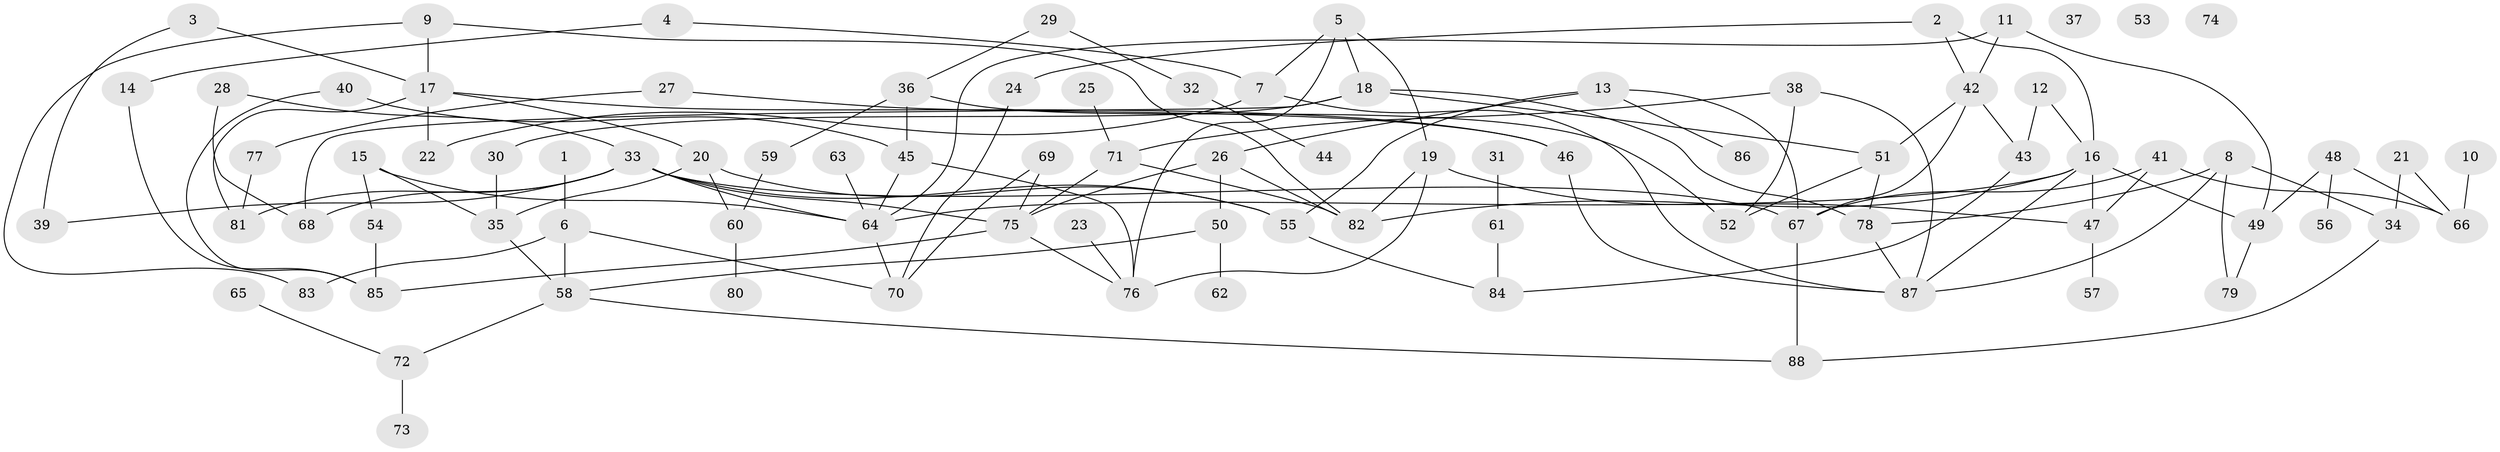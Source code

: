 // Generated by graph-tools (version 1.1) at 2025/49/03/09/25 03:49:09]
// undirected, 88 vertices, 130 edges
graph export_dot {
graph [start="1"]
  node [color=gray90,style=filled];
  1;
  2;
  3;
  4;
  5;
  6;
  7;
  8;
  9;
  10;
  11;
  12;
  13;
  14;
  15;
  16;
  17;
  18;
  19;
  20;
  21;
  22;
  23;
  24;
  25;
  26;
  27;
  28;
  29;
  30;
  31;
  32;
  33;
  34;
  35;
  36;
  37;
  38;
  39;
  40;
  41;
  42;
  43;
  44;
  45;
  46;
  47;
  48;
  49;
  50;
  51;
  52;
  53;
  54;
  55;
  56;
  57;
  58;
  59;
  60;
  61;
  62;
  63;
  64;
  65;
  66;
  67;
  68;
  69;
  70;
  71;
  72;
  73;
  74;
  75;
  76;
  77;
  78;
  79;
  80;
  81;
  82;
  83;
  84;
  85;
  86;
  87;
  88;
  1 -- 6;
  2 -- 16;
  2 -- 24;
  2 -- 42;
  3 -- 17;
  3 -- 39;
  4 -- 7;
  4 -- 14;
  5 -- 7;
  5 -- 18;
  5 -- 19;
  5 -- 76;
  6 -- 58;
  6 -- 70;
  6 -- 83;
  7 -- 22;
  7 -- 87;
  8 -- 34;
  8 -- 78;
  8 -- 79;
  8 -- 87;
  9 -- 17;
  9 -- 82;
  9 -- 83;
  10 -- 66;
  11 -- 42;
  11 -- 49;
  11 -- 64;
  12 -- 16;
  12 -- 43;
  13 -- 26;
  13 -- 55;
  13 -- 67;
  13 -- 86;
  14 -- 85;
  15 -- 35;
  15 -- 54;
  15 -- 64;
  16 -- 47;
  16 -- 49;
  16 -- 64;
  16 -- 82;
  16 -- 87;
  17 -- 20;
  17 -- 22;
  17 -- 46;
  17 -- 81;
  18 -- 30;
  18 -- 51;
  18 -- 68;
  18 -- 78;
  19 -- 47;
  19 -- 76;
  19 -- 82;
  20 -- 35;
  20 -- 55;
  20 -- 60;
  21 -- 34;
  21 -- 66;
  23 -- 76;
  24 -- 70;
  25 -- 71;
  26 -- 50;
  26 -- 75;
  26 -- 82;
  27 -- 46;
  27 -- 77;
  28 -- 33;
  28 -- 68;
  29 -- 32;
  29 -- 36;
  30 -- 35;
  31 -- 61;
  32 -- 44;
  33 -- 39;
  33 -- 55;
  33 -- 64;
  33 -- 67;
  33 -- 68;
  33 -- 75;
  33 -- 81;
  34 -- 88;
  35 -- 58;
  36 -- 45;
  36 -- 52;
  36 -- 59;
  38 -- 52;
  38 -- 71;
  38 -- 87;
  40 -- 45;
  40 -- 85;
  41 -- 47;
  41 -- 66;
  41 -- 67;
  42 -- 43;
  42 -- 51;
  42 -- 67;
  43 -- 84;
  45 -- 64;
  45 -- 76;
  46 -- 87;
  47 -- 57;
  48 -- 49;
  48 -- 56;
  48 -- 66;
  49 -- 79;
  50 -- 58;
  50 -- 62;
  51 -- 52;
  51 -- 78;
  54 -- 85;
  55 -- 84;
  58 -- 72;
  58 -- 88;
  59 -- 60;
  60 -- 80;
  61 -- 84;
  63 -- 64;
  64 -- 70;
  65 -- 72;
  67 -- 88;
  69 -- 70;
  69 -- 75;
  71 -- 75;
  71 -- 82;
  72 -- 73;
  75 -- 76;
  75 -- 85;
  77 -- 81;
  78 -- 87;
}
